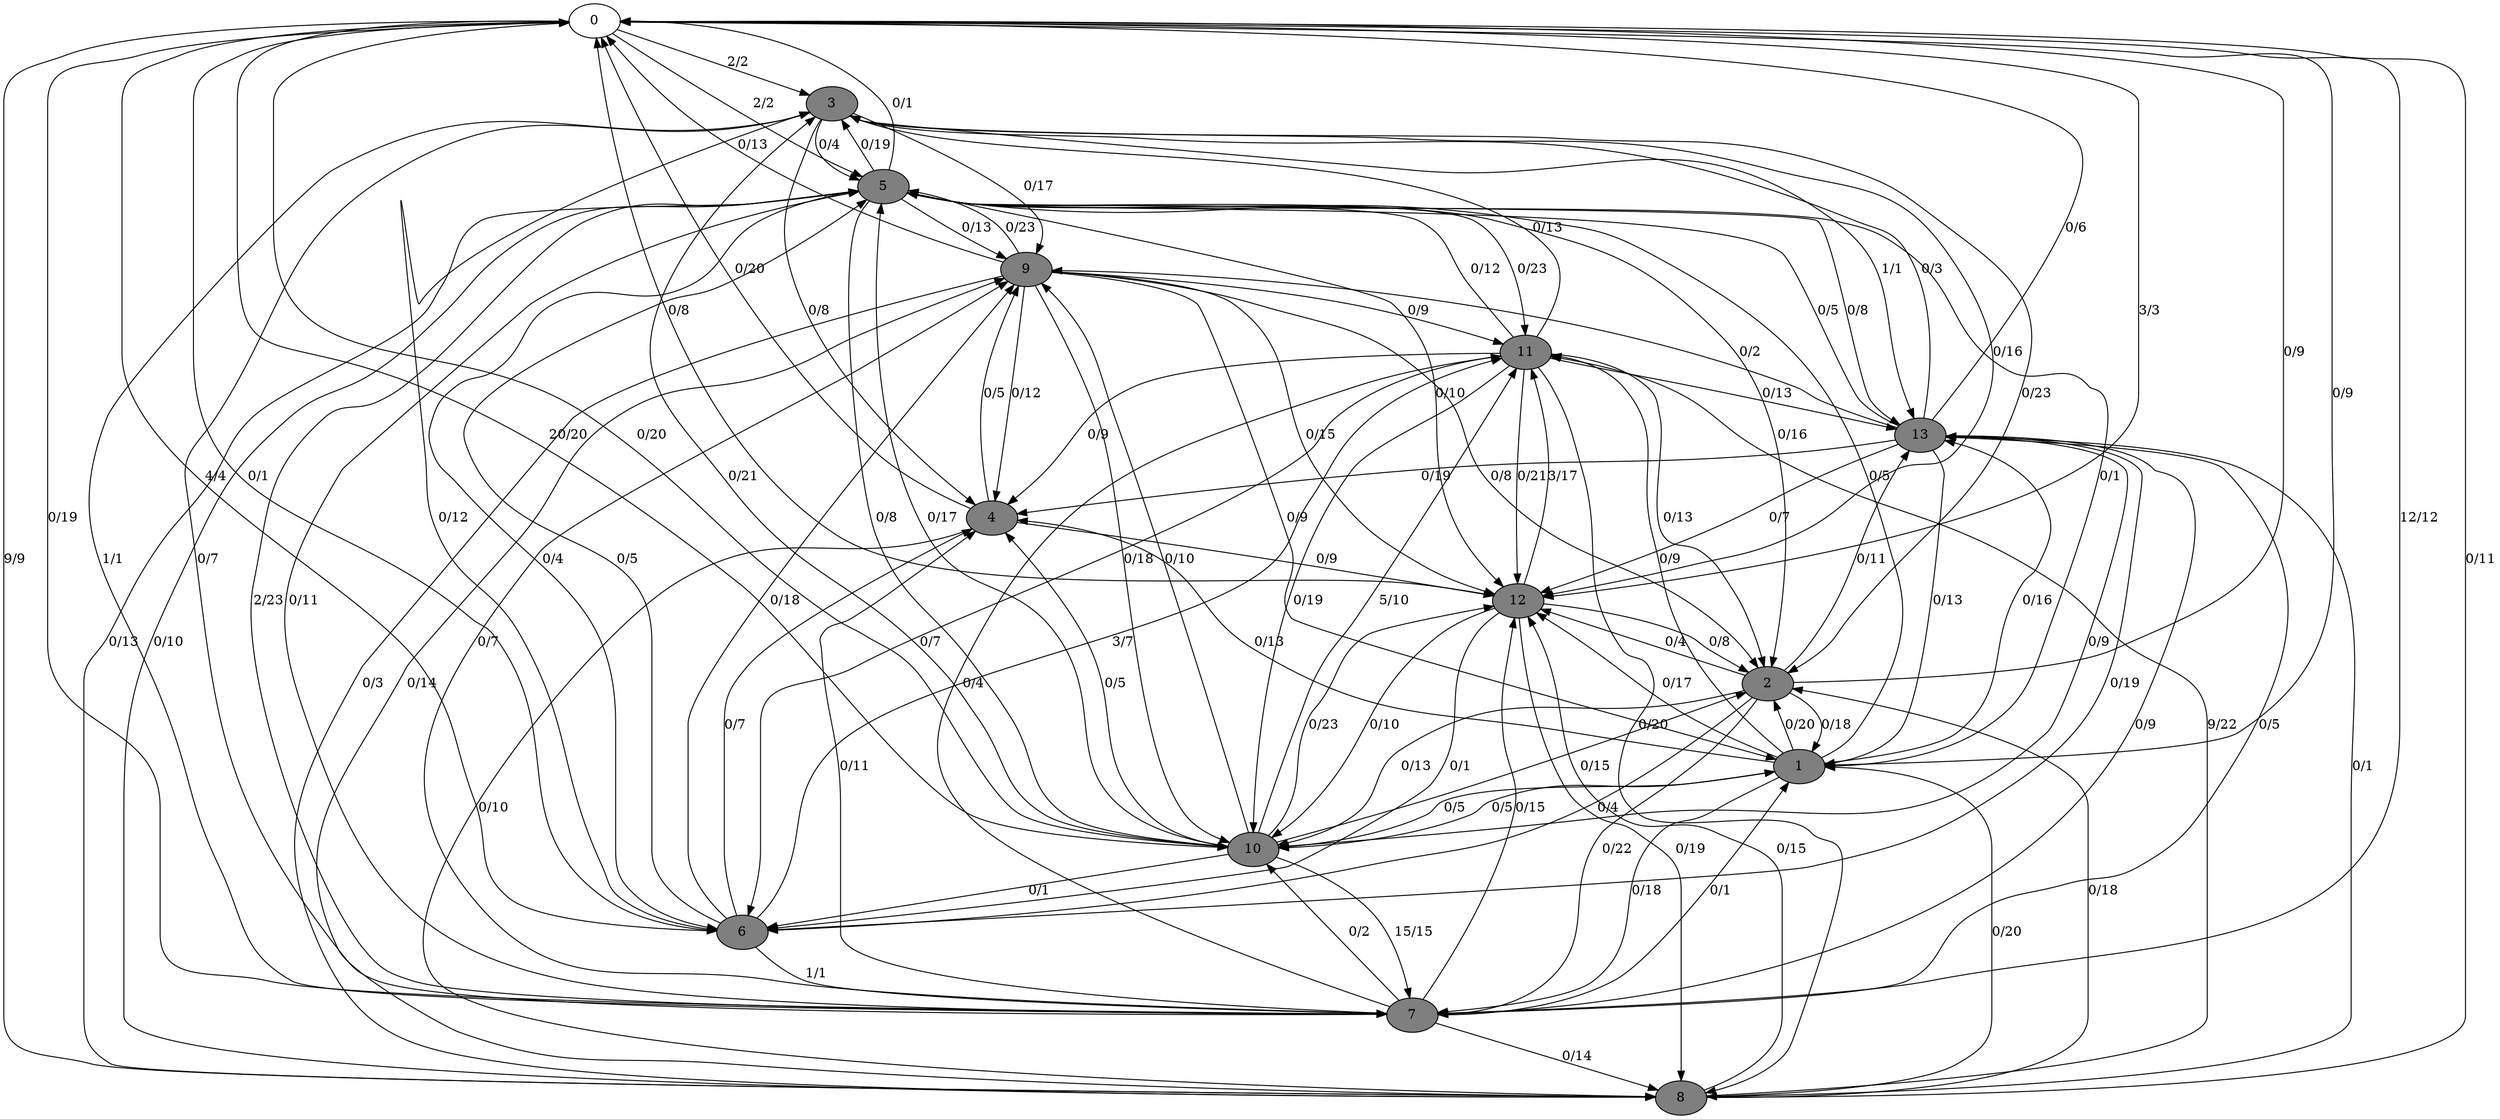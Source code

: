 digraph G {
	0[style=filled fillcolor=grey100];
	0->3[label ="2/2"] ;
	0->5[label ="2/2"] ;
	0->6[label ="4/4"] ;
	0->7[label ="12/12"] ;
	0->8[label ="9/9"] ;
	0->10[label ="20/20"] ;
	0->12[label ="3/3"] ;
	1[style=filled fillcolor=grey50];
	1->0[label ="0/9"] ;
	1->2[label ="0/20"] ;
	1->4[label ="0/13"] ;
	1->5[label ="0/5"] ;
	1->7[label ="0/18"] ;
	1->10[label ="0/5"] ;
	1->11[label ="0/9"] ;
	1->12[label ="0/17"] ;
	1->13[label ="0/16"] ;
	2[style=filled fillcolor=grey50];
	2->0[label ="0/9"] ;
	2->1[label ="0/18"] ;
	2->6[label ="0/4"] ;
	2->7[label ="0/22"] ;
	2->10[label ="0/13"] ;
	2->12[label ="0/4"] ;
	2->13[label ="0/11"] ;
	3[style=filled fillcolor=grey50];
	3->2[label ="0/23"] ;
	3->4[label ="0/8"] ;
	3->5[label ="0/4"] ;
	3->7[label ="1/1"] ;
	3->9[label ="0/17"] ;
	3->12[label ="0/16"] ;
	3->13[label ="1/1"] ;
	4[style=filled fillcolor=grey50];
	4->0[label ="0/20"] ;
	4->8[label ="0/10"] ;
	4->9[label ="0/5"] ;
	4->12[label ="0/9"] ;
	5[style=filled fillcolor=grey50];
	5->0[label ="0/1"] ;
	5->1[label ="0/1"] ;
	5->2[label ="0/16"] ;
	5->3[label ="0/19"] ;
	5->6[label ="0/4"] ;
	5->7[label ="2/23"] ;
	5->8[label ="0/13"] ;
	5->9[label ="0/13"] ;
	5->10[label ="0/8"] ;
	5->11[label ="0/23"] ;
	5->12[label ="0/10"] ;
	5->13[label ="0/8"] ;
	6[style=filled fillcolor=grey50];
	6->0[label ="0/1"] ;
	6->3[label ="0/12"] ;
	6->4[label ="0/7"] ;
	6->5[label ="0/5"] ;
	6->7[label ="1/1"] ;
	6->9[label ="0/18"] ;
	6->11[label ="3/7"] ;
	6->13[label ="0/19"] ;
	7[style=filled fillcolor=grey50];
	7->0[label ="0/19"] ;
	7->1[label ="0/1"] ;
	7->3[label ="0/7"] ;
	7->4[label ="0/11"] ;
	7->5[label ="0/11"] ;
	7->8[label ="0/14"] ;
	7->9[label ="0/7"] ;
	7->10[label ="0/2"] ;
	7->11[label ="0/4"] ;
	7->12[label ="0/15"] ;
	7->13[label ="0/5"] ;
	8[style=filled fillcolor=grey50];
	8->0[label ="0/11"] ;
	8->1[label ="0/20"] ;
	8->2[label ="0/18"] ;
	8->5[label ="0/10"] ;
	8->9[label ="0/14"] ;
	8->11[label ="9/22"] ;
	8->12[label ="0/15"] ;
	9[style=filled fillcolor=grey50];
	9->0[label ="0/13"] ;
	9->1[label ="0/9"] ;
	9->2[label ="0/8"] ;
	9->4[label ="0/12"] ;
	9->5[label ="0/23"] ;
	9->8[label ="0/3"] ;
	9->10[label ="0/18"] ;
	9->11[label ="0/9"] ;
	9->12[label ="0/15"] ;
	10[style=filled fillcolor=grey50];
	10->0[label ="0/20"] ;
	10->1[label ="0/5"] ;
	10->2[label ="0/15"] ;
	10->3[label ="0/21"] ;
	10->4[label ="0/5"] ;
	10->5[label ="0/17"] ;
	10->6[label ="0/1"] ;
	10->7[label ="15/15"] ;
	10->9[label ="0/10"] ;
	10->11[label ="5/10"] ;
	10->12[label ="0/23"] ;
	11[style=filled fillcolor=grey50];
	11->2[label ="0/13"] ;
	11->3[label ="0/13"] ;
	11->4[label ="0/9"] ;
	11->5[label ="0/12"] ;
	11->6[label ="0/7"] ;
	11->8[label ="0/20"] ;
	11->10[label ="0/19"] ;
	11->12[label ="0/21"] ;
	11->13[label ="0/13"] ;
	12[style=filled fillcolor=grey50];
	12->0[label ="0/8"] ;
	12->2[label ="0/8"] ;
	12->6[label ="0/1"] ;
	12->8[label ="0/19"] ;
	12->10[label ="0/10"] ;
	12->11[label ="3/17"] ;
	13[style=filled fillcolor=grey50];
	13->0[label ="0/6"] ;
	13->1[label ="0/13"] ;
	13->3[label ="0/3"] ;
	13->4[label ="0/19"] ;
	13->5[label ="0/5"] ;
	13->7[label ="0/9"] ;
	13->8[label ="0/1"] ;
	13->9[label ="0/2"] ;
	13->10[label ="0/9"] ;
	13->12[label ="0/7"] ;
}
